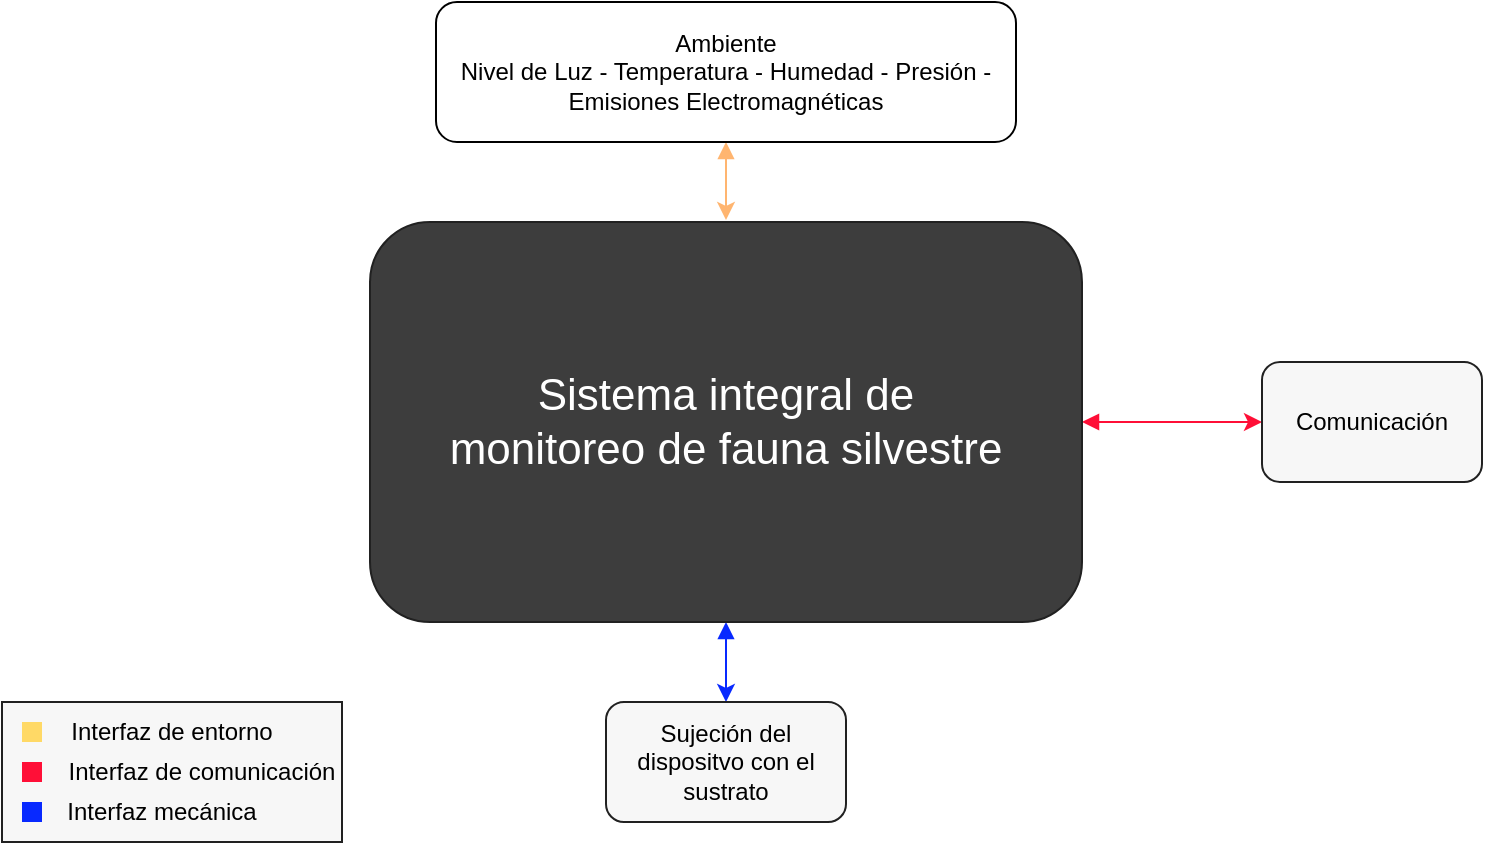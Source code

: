 <mxfile version="14.6.6" type="device"><diagram id="prtHgNgQTEPvFCAcTncT" name="Page-1"><mxGraphModel dx="980" dy="573" grid="1" gridSize="10" guides="1" tooltips="1" connect="1" arrows="1" fold="1" page="1" pageScale="1" pageWidth="827" pageHeight="1169" math="0" shadow="0"><root><mxCell id="0"/><mxCell id="1" parent="0"/><mxCell id="FoZWJafzDrA2iEJfoOMl-8" style="edgeStyle=orthogonalEdgeStyle;rounded=0;orthogonalLoop=1;jettySize=auto;html=1;exitX=1;exitY=0.5;exitDx=0;exitDy=0;entryX=0;entryY=0.5;entryDx=0;entryDy=0;startArrow=block;startFill=1;strokeColor=#FF0F37;" edge="1" parent="1" source="FoZWJafzDrA2iEJfoOMl-1" target="FoZWJafzDrA2iEJfoOMl-6"><mxGeometry relative="1" as="geometry"/></mxCell><mxCell id="FoZWJafzDrA2iEJfoOMl-9" style="edgeStyle=orthogonalEdgeStyle;rounded=0;orthogonalLoop=1;jettySize=auto;html=1;startArrow=block;startFill=1;fillColor=#ffff88;strokeColor=#0829FF;" edge="1" parent="1" source="FoZWJafzDrA2iEJfoOMl-1" target="FoZWJafzDrA2iEJfoOMl-5"><mxGeometry relative="1" as="geometry"/></mxCell><mxCell id="FoZWJafzDrA2iEJfoOMl-1" value="&lt;font style=&quot;font-size: 22px&quot; color=&quot;#FFFFFF&quot;&gt;&lt;span style=&quot;font-family: &amp;#34;arial&amp;#34; ; background-color: transparent ; font-weight: 400 ; font-style: normal ; font-variant: normal ; text-decoration: none ; vertical-align: baseline&quot; id=&quot;docs-internal-guid-36c84fcf-7fff-929f-b075-4ff96e3447aa&quot;&gt;Sistema integral de &lt;br&gt;monitoreo de fauna silvestre&lt;/span&gt;&lt;/font&gt;" style="rounded=1;whiteSpace=wrap;html=1;fontColor=#333333;strokeColor=#212121;fillColor=#3D3D3D;" vertex="1" parent="1"><mxGeometry x="224" y="240" width="356" height="200" as="geometry"/></mxCell><mxCell id="FoZWJafzDrA2iEJfoOMl-7" style="edgeStyle=orthogonalEdgeStyle;rounded=0;orthogonalLoop=1;jettySize=auto;html=1;startArrow=block;startFill=1;fillColor=#ffcc99;strokeColor=#FFB570;" edge="1" parent="1" source="FoZWJafzDrA2iEJfoOMl-4"><mxGeometry relative="1" as="geometry"><mxPoint x="402" y="239" as="targetPoint"/><Array as="points"><mxPoint x="402" y="239"/></Array></mxGeometry></mxCell><mxCell id="FoZWJafzDrA2iEJfoOMl-4" value="&lt;div&gt;Ambiente&lt;/div&gt;&lt;div&gt;Nivel de Luz - Temperatura - Humedad - Presión - Emisiones Electromagnéticas&lt;br&gt;&lt;/div&gt;" style="rounded=1;whiteSpace=wrap;html=1;" vertex="1" parent="1"><mxGeometry x="257" y="130" width="290" height="70" as="geometry"/></mxCell><mxCell id="FoZWJafzDrA2iEJfoOMl-5" value="Sujeción del dispositvo con el sustrato" style="rounded=1;whiteSpace=wrap;html=1;strokeColor=#212121;gradientColor=none;fillColor=#F7F7F7;" vertex="1" parent="1"><mxGeometry x="342" y="480" width="120" height="60" as="geometry"/></mxCell><mxCell id="FoZWJafzDrA2iEJfoOMl-6" value="Comunicación" style="rounded=1;whiteSpace=wrap;html=1;strokeColor=#212121;fillColor=#F7F7F7;gradientColor=none;" vertex="1" parent="1"><mxGeometry x="670" y="310" width="110" height="60" as="geometry"/></mxCell><mxCell id="FoZWJafzDrA2iEJfoOMl-11" value="" style="rounded=0;whiteSpace=wrap;html=1;strokeColor=#212121;fillColor=#F7F7F7;gradientColor=none;" vertex="1" parent="1"><mxGeometry x="40" y="480" width="170" height="70" as="geometry"/></mxCell><mxCell id="FoZWJafzDrA2iEJfoOMl-12" value="" style="rounded=0;whiteSpace=wrap;html=1;gradientColor=none;fillColor=#FFD966;strokeColor=none;" vertex="1" parent="1"><mxGeometry x="50" y="490" width="10" height="10" as="geometry"/></mxCell><mxCell id="FoZWJafzDrA2iEJfoOMl-13" value="" style="rounded=0;whiteSpace=wrap;html=1;gradientColor=none;strokeColor=none;fillColor=#FF0F37;" vertex="1" parent="1"><mxGeometry x="50" y="510" width="10" height="10" as="geometry"/></mxCell><mxCell id="FoZWJafzDrA2iEJfoOMl-14" value="" style="rounded=0;whiteSpace=wrap;html=1;gradientColor=none;strokeColor=none;fillColor=#0829FF;" vertex="1" parent="1"><mxGeometry x="50" y="530" width="10" height="10" as="geometry"/></mxCell><mxCell id="FoZWJafzDrA2iEJfoOMl-15" value="&lt;font style=&quot;font-size: 12px&quot;&gt;Interfaz de entorno&lt;/font&gt;" style="text;html=1;strokeColor=none;fillColor=none;align=center;verticalAlign=middle;whiteSpace=wrap;rounded=0;" vertex="1" parent="1"><mxGeometry x="70" y="490" width="110" height="10" as="geometry"/></mxCell><mxCell id="FoZWJafzDrA2iEJfoOMl-18" value="&lt;font style=&quot;font-size: 12px&quot;&gt;Interfaz de comunicación&lt;br&gt;&lt;/font&gt;" style="text;html=1;strokeColor=none;fillColor=none;align=center;verticalAlign=middle;whiteSpace=wrap;rounded=0;" vertex="1" parent="1"><mxGeometry x="70" y="510" width="140" height="10" as="geometry"/></mxCell><mxCell id="FoZWJafzDrA2iEJfoOMl-19" value="&lt;font style=&quot;font-size: 12px&quot;&gt;&lt;font style=&quot;font-size: 12px&quot;&gt;Interfaz mecánica&lt;/font&gt;&lt;br&gt;&lt;/font&gt;" style="text;html=1;strokeColor=none;fillColor=none;align=center;verticalAlign=middle;whiteSpace=wrap;rounded=0;" vertex="1" parent="1"><mxGeometry x="70" y="530" width="100" height="10" as="geometry"/></mxCell></root></mxGraphModel></diagram></mxfile>